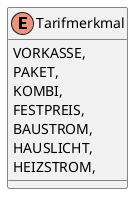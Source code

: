 @startuml
enum Tarifmerkmal {
    VORKASSE,
    PAKET,
    KOMBI,
    FESTPREIS,
    BAUSTROM,
    HAUSLICHT,
    HEIZSTROM,
}
@enduml
